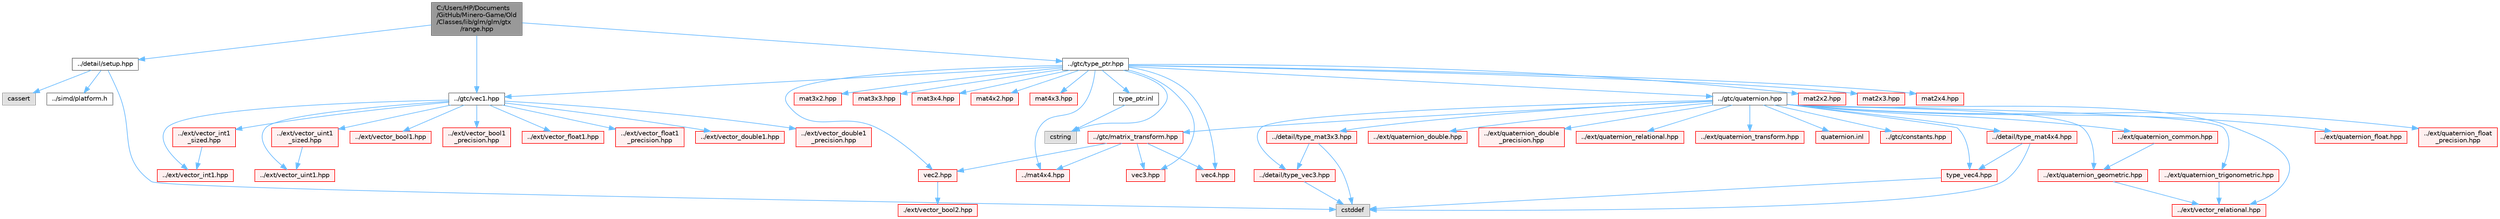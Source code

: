 digraph "C:/Users/HP/Documents/GitHub/Minero-Game/Old/Classes/lib/glm/glm/gtx/range.hpp"
{
 // LATEX_PDF_SIZE
  bgcolor="transparent";
  edge [fontname=Helvetica,fontsize=10,labelfontname=Helvetica,labelfontsize=10];
  node [fontname=Helvetica,fontsize=10,shape=box,height=0.2,width=0.4];
  Node1 [id="Node000001",label="C:/Users/HP/Documents\l/GitHub/Minero-Game/Old\l/Classes/lib/glm/glm/gtx\l/range.hpp",height=0.2,width=0.4,color="gray40", fillcolor="grey60", style="filled", fontcolor="black",tooltip=" "];
  Node1 -> Node2 [id="edge133_Node000001_Node000002",color="steelblue1",style="solid",tooltip=" "];
  Node2 [id="Node000002",label="../detail/setup.hpp",height=0.2,width=0.4,color="grey40", fillcolor="white", style="filled",URL="$_old_2_classes_2lib_2glm_2glm_2detail_2setup_8hpp.html",tooltip=" "];
  Node2 -> Node3 [id="edge134_Node000002_Node000003",color="steelblue1",style="solid",tooltip=" "];
  Node3 [id="Node000003",label="cassert",height=0.2,width=0.4,color="grey60", fillcolor="#E0E0E0", style="filled",tooltip=" "];
  Node2 -> Node4 [id="edge135_Node000002_Node000004",color="steelblue1",style="solid",tooltip=" "];
  Node4 [id="Node000004",label="cstddef",height=0.2,width=0.4,color="grey60", fillcolor="#E0E0E0", style="filled",tooltip=" "];
  Node2 -> Node5 [id="edge136_Node000002_Node000005",color="steelblue1",style="solid",tooltip=" "];
  Node5 [id="Node000005",label="../simd/platform.h",height=0.2,width=0.4,color="grey40", fillcolor="white", style="filled",URL="$_old_2_classes_2lib_2glm_2glm_2simd_2platform_8h.html",tooltip=" "];
  Node1 -> Node6 [id="edge137_Node000001_Node000006",color="steelblue1",style="solid",tooltip=" "];
  Node6 [id="Node000006",label="../gtc/type_ptr.hpp",height=0.2,width=0.4,color="grey40", fillcolor="white", style="filled",URL="$_old_2_classes_2lib_2glm_2glm_2gtc_2type__ptr_8hpp.html",tooltip=" "];
  Node6 -> Node7 [id="edge138_Node000006_Node000007",color="steelblue1",style="solid",tooltip=" "];
  Node7 [id="Node000007",label="../gtc/quaternion.hpp",height=0.2,width=0.4,color="grey40", fillcolor="white", style="filled",URL="$_old_2_classes_2lib_2glm_2glm_2gtc_2quaternion_8hpp.html",tooltip=" "];
  Node7 -> Node8 [id="edge139_Node000007_Node000008",color="steelblue1",style="solid",tooltip=" "];
  Node8 [id="Node000008",label="../gtc/constants.hpp",height=0.2,width=0.4,color="red", fillcolor="#FFF0F0", style="filled",URL="$_old_2_classes_2lib_2glm_2glm_2gtc_2constants_8hpp.html",tooltip=" "];
  Node7 -> Node13 [id="edge140_Node000007_Node000013",color="steelblue1",style="solid",tooltip=" "];
  Node13 [id="Node000013",label="../gtc/matrix_transform.hpp",height=0.2,width=0.4,color="red", fillcolor="#FFF0F0", style="filled",URL="$_old_2_classes_2lib_2glm_2glm_2gtc_2matrix__transform_8hpp.html",tooltip=" "];
  Node13 -> Node14 [id="edge141_Node000013_Node000014",color="steelblue1",style="solid",tooltip=" "];
  Node14 [id="Node000014",label="../mat4x4.hpp",height=0.2,width=0.4,color="red", fillcolor="#FFF0F0", style="filled",URL="$_old_2_classes_2lib_2glm_2glm_2mat4x4_8hpp.html",tooltip=" "];
  Node13 -> Node23 [id="edge142_Node000013_Node000023",color="steelblue1",style="solid",tooltip=" "];
  Node23 [id="Node000023",label="vec2.hpp",height=0.2,width=0.4,color="red", fillcolor="#FFF0F0", style="filled",URL="$_old_2_classes_2lib_2glm_2glm_2vec2_8hpp.html",tooltip=" "];
  Node23 -> Node24 [id="edge143_Node000023_Node000024",color="steelblue1",style="solid",tooltip=" "];
  Node24 [id="Node000024",label="./ext/vector_bool2.hpp",height=0.2,width=0.4,color="red", fillcolor="#FFF0F0", style="filled",URL="$_old_2_classes_2lib_2glm_2glm_2ext_2vector__bool2_8hpp.html",tooltip=" "];
  Node13 -> Node38 [id="edge144_Node000013_Node000038",color="steelblue1",style="solid",tooltip=" "];
  Node38 [id="Node000038",label="vec3.hpp",height=0.2,width=0.4,color="red", fillcolor="#FFF0F0", style="filled",URL="$_old_2_classes_2lib_2glm_2glm_2vec3_8hpp.html",tooltip=" "];
  Node13 -> Node51 [id="edge145_Node000013_Node000051",color="steelblue1",style="solid",tooltip=" "];
  Node51 [id="Node000051",label="vec4.hpp",height=0.2,width=0.4,color="red", fillcolor="#FFF0F0", style="filled",URL="$_old_2_classes_2lib_2glm_2glm_2vec4_8hpp.html",tooltip=" "];
  Node7 -> Node147 [id="edge146_Node000007_Node000147",color="steelblue1",style="solid",tooltip=" "];
  Node147 [id="Node000147",label="../ext/vector_relational.hpp",height=0.2,width=0.4,color="red", fillcolor="#FFF0F0", style="filled",URL="$_old_2_classes_2lib_2glm_2glm_2ext_2vector__relational_8hpp.html",tooltip=" "];
  Node7 -> Node150 [id="edge147_Node000007_Node000150",color="steelblue1",style="solid",tooltip=" "];
  Node150 [id="Node000150",label="../ext/quaternion_common.hpp",height=0.2,width=0.4,color="red", fillcolor="#FFF0F0", style="filled",URL="$_old_2_classes_2lib_2glm_2glm_2ext_2quaternion__common_8hpp.html",tooltip=" "];
  Node150 -> Node151 [id="edge148_Node000150_Node000151",color="steelblue1",style="solid",tooltip=" "];
  Node151 [id="Node000151",label="../ext/quaternion_geometric.hpp",height=0.2,width=0.4,color="red", fillcolor="#FFF0F0", style="filled",URL="$_old_2_classes_2lib_2glm_2glm_2ext_2quaternion__geometric_8hpp.html",tooltip=" "];
  Node151 -> Node147 [id="edge149_Node000151_Node000147",color="steelblue1",style="solid",tooltip=" "];
  Node7 -> Node155 [id="edge150_Node000007_Node000155",color="steelblue1",style="solid",tooltip=" "];
  Node155 [id="Node000155",label="../ext/quaternion_float.hpp",height=0.2,width=0.4,color="red", fillcolor="#FFF0F0", style="filled",URL="$_old_2_classes_2lib_2glm_2glm_2ext_2quaternion__float_8hpp.html",tooltip=" "];
  Node7 -> Node160 [id="edge151_Node000007_Node000160",color="steelblue1",style="solid",tooltip=" "];
  Node160 [id="Node000160",label="../ext/quaternion_float\l_precision.hpp",height=0.2,width=0.4,color="red", fillcolor="#FFF0F0", style="filled",URL="$_old_2_classes_2lib_2glm_2glm_2ext_2quaternion__float__precision_8hpp.html",tooltip=" "];
  Node7 -> Node161 [id="edge152_Node000007_Node000161",color="steelblue1",style="solid",tooltip=" "];
  Node161 [id="Node000161",label="../ext/quaternion_double.hpp",height=0.2,width=0.4,color="red", fillcolor="#FFF0F0", style="filled",URL="$_old_2_classes_2lib_2glm_2glm_2ext_2quaternion__double_8hpp.html",tooltip=" "];
  Node7 -> Node162 [id="edge153_Node000007_Node000162",color="steelblue1",style="solid",tooltip=" "];
  Node162 [id="Node000162",label="../ext/quaternion_double\l_precision.hpp",height=0.2,width=0.4,color="red", fillcolor="#FFF0F0", style="filled",URL="$_old_2_classes_2lib_2glm_2glm_2ext_2quaternion__double__precision_8hpp.html",tooltip=" "];
  Node7 -> Node157 [id="edge154_Node000007_Node000157",color="steelblue1",style="solid",tooltip=" "];
  Node157 [id="Node000157",label="../ext/quaternion_relational.hpp",height=0.2,width=0.4,color="red", fillcolor="#FFF0F0", style="filled",URL="$_old_2_classes_2lib_2glm_2glm_2ext_2quaternion__relational_8hpp.html",tooltip=" "];
  Node7 -> Node151 [id="edge155_Node000007_Node000151",color="steelblue1",style="solid",tooltip=" "];
  Node7 -> Node163 [id="edge156_Node000007_Node000163",color="steelblue1",style="solid",tooltip=" "];
  Node163 [id="Node000163",label="../ext/quaternion_trigonometric.hpp",height=0.2,width=0.4,color="red", fillcolor="#FFF0F0", style="filled",URL="$_old_2_classes_2lib_2glm_2glm_2ext_2quaternion__trigonometric_8hpp.html",tooltip=" "];
  Node163 -> Node147 [id="edge157_Node000163_Node000147",color="steelblue1",style="solid",tooltip=" "];
  Node7 -> Node165 [id="edge158_Node000007_Node000165",color="steelblue1",style="solid",tooltip=" "];
  Node165 [id="Node000165",label="../ext/quaternion_transform.hpp",height=0.2,width=0.4,color="red", fillcolor="#FFF0F0", style="filled",URL="$_old_2_classes_2lib_2glm_2glm_2ext_2quaternion__transform_8hpp.html",tooltip=" "];
  Node7 -> Node92 [id="edge159_Node000007_Node000092",color="steelblue1",style="solid",tooltip=" "];
  Node92 [id="Node000092",label="../detail/type_mat3x3.hpp",height=0.2,width=0.4,color="red", fillcolor="#FFF0F0", style="filled",URL="$_old_2_classes_2lib_2glm_2glm_2detail_2type__mat3x3_8hpp.html",tooltip=" "];
  Node92 -> Node40 [id="edge160_Node000092_Node000040",color="steelblue1",style="solid",tooltip=" "];
  Node40 [id="Node000040",label="../detail/type_vec3.hpp",height=0.2,width=0.4,color="red", fillcolor="#FFF0F0", style="filled",URL="$_old_2_classes_2lib_2glm_2glm_2detail_2type__vec3_8hpp.html",tooltip=" "];
  Node40 -> Node4 [id="edge161_Node000040_Node000004",color="steelblue1",style="solid",tooltip=" "];
  Node92 -> Node4 [id="edge162_Node000092_Node000004",color="steelblue1",style="solid",tooltip=" "];
  Node7 -> Node16 [id="edge163_Node000007_Node000016",color="steelblue1",style="solid",tooltip=" "];
  Node16 [id="Node000016",label="../detail/type_mat4x4.hpp",height=0.2,width=0.4,color="red", fillcolor="#FFF0F0", style="filled",URL="$_old_2_classes_2lib_2glm_2glm_2detail_2type__mat4x4_8hpp.html",tooltip=" "];
  Node16 -> Node17 [id="edge164_Node000016_Node000017",color="steelblue1",style="solid",tooltip=" "];
  Node17 [id="Node000017",label="type_vec4.hpp",height=0.2,width=0.4,color="red", fillcolor="#FFF0F0", style="filled",URL="$_old_2_classes_2lib_2glm_2glm_2detail_2type__vec4_8hpp.html",tooltip=" "];
  Node17 -> Node4 [id="edge165_Node000017_Node000004",color="steelblue1",style="solid",tooltip=" "];
  Node16 -> Node4 [id="edge166_Node000016_Node000004",color="steelblue1",style="solid",tooltip=" "];
  Node7 -> Node40 [id="edge167_Node000007_Node000040",color="steelblue1",style="solid",tooltip=" "];
  Node7 -> Node17 [id="edge168_Node000007_Node000017",color="steelblue1",style="solid",tooltip=" "];
  Node7 -> Node167 [id="edge169_Node000007_Node000167",color="steelblue1",style="solid",tooltip=" "];
  Node167 [id="Node000167",label="quaternion.inl",height=0.2,width=0.4,color="red", fillcolor="#FFF0F0", style="filled",URL="$_old_2_classes_2lib_2glm_2glm_2gtc_2quaternion_8inl.html",tooltip=" "];
  Node6 -> Node170 [id="edge170_Node000006_Node000170",color="steelblue1",style="solid",tooltip=" "];
  Node170 [id="Node000170",label="../gtc/vec1.hpp",height=0.2,width=0.4,color="grey40", fillcolor="white", style="filled",URL="$_old_2_classes_2lib_2glm_2glm_2gtc_2vec1_8hpp.html",tooltip=" "];
  Node170 -> Node171 [id="edge171_Node000170_Node000171",color="steelblue1",style="solid",tooltip=" "];
  Node171 [id="Node000171",label="../ext/vector_bool1.hpp",height=0.2,width=0.4,color="red", fillcolor="#FFF0F0", style="filled",URL="$_old_2_classes_2lib_2glm_2glm_2ext_2vector__bool1_8hpp.html",tooltip=" "];
  Node170 -> Node172 [id="edge172_Node000170_Node000172",color="steelblue1",style="solid",tooltip=" "];
  Node172 [id="Node000172",label="../ext/vector_bool1\l_precision.hpp",height=0.2,width=0.4,color="red", fillcolor="#FFF0F0", style="filled",URL="$_old_2_classes_2lib_2glm_2glm_2ext_2vector__bool1__precision_8hpp.html",tooltip=" "];
  Node170 -> Node173 [id="edge173_Node000170_Node000173",color="steelblue1",style="solid",tooltip=" "];
  Node173 [id="Node000173",label="../ext/vector_float1.hpp",height=0.2,width=0.4,color="red", fillcolor="#FFF0F0", style="filled",URL="$_old_2_classes_2lib_2glm_2glm_2ext_2vector__float1_8hpp.html",tooltip=" "];
  Node170 -> Node174 [id="edge174_Node000170_Node000174",color="steelblue1",style="solid",tooltip=" "];
  Node174 [id="Node000174",label="../ext/vector_float1\l_precision.hpp",height=0.2,width=0.4,color="red", fillcolor="#FFF0F0", style="filled",URL="$_old_2_classes_2lib_2glm_2glm_2ext_2vector__float1__precision_8hpp.html",tooltip=" "];
  Node170 -> Node175 [id="edge175_Node000170_Node000175",color="steelblue1",style="solid",tooltip=" "];
  Node175 [id="Node000175",label="../ext/vector_double1.hpp",height=0.2,width=0.4,color="red", fillcolor="#FFF0F0", style="filled",URL="$_old_2_classes_2lib_2glm_2glm_2ext_2vector__double1_8hpp.html",tooltip=" "];
  Node170 -> Node176 [id="edge176_Node000170_Node000176",color="steelblue1",style="solid",tooltip=" "];
  Node176 [id="Node000176",label="../ext/vector_double1\l_precision.hpp",height=0.2,width=0.4,color="red", fillcolor="#FFF0F0", style="filled",URL="$_old_2_classes_2lib_2glm_2glm_2ext_2vector__double1__precision_8hpp.html",tooltip=" "];
  Node170 -> Node177 [id="edge177_Node000170_Node000177",color="steelblue1",style="solid",tooltip=" "];
  Node177 [id="Node000177",label="../ext/vector_int1.hpp",height=0.2,width=0.4,color="red", fillcolor="#FFF0F0", style="filled",URL="$_old_2_classes_2lib_2glm_2glm_2ext_2vector__int1_8hpp.html",tooltip=" "];
  Node170 -> Node178 [id="edge178_Node000170_Node000178",color="steelblue1",style="solid",tooltip=" "];
  Node178 [id="Node000178",label="../ext/vector_int1\l_sized.hpp",height=0.2,width=0.4,color="red", fillcolor="#FFF0F0", style="filled",URL="$_old_2_classes_2lib_2glm_2glm_2ext_2vector__int1__sized_8hpp.html",tooltip=" "];
  Node178 -> Node177 [id="edge179_Node000178_Node000177",color="steelblue1",style="solid",tooltip=" "];
  Node170 -> Node179 [id="edge180_Node000170_Node000179",color="steelblue1",style="solid",tooltip=" "];
  Node179 [id="Node000179",label="../ext/vector_uint1.hpp",height=0.2,width=0.4,color="red", fillcolor="#FFF0F0", style="filled",URL="$_old_2_classes_2lib_2glm_2glm_2ext_2vector__uint1_8hpp.html",tooltip=" "];
  Node170 -> Node180 [id="edge181_Node000170_Node000180",color="steelblue1",style="solid",tooltip=" "];
  Node180 [id="Node000180",label="../ext/vector_uint1\l_sized.hpp",height=0.2,width=0.4,color="red", fillcolor="#FFF0F0", style="filled",URL="$_old_2_classes_2lib_2glm_2glm_2ext_2vector__uint1__sized_8hpp.html",tooltip=" "];
  Node180 -> Node179 [id="edge182_Node000180_Node000179",color="steelblue1",style="solid",tooltip=" "];
  Node6 -> Node23 [id="edge183_Node000006_Node000023",color="steelblue1",style="solid",tooltip=" "];
  Node6 -> Node38 [id="edge184_Node000006_Node000038",color="steelblue1",style="solid",tooltip=" "];
  Node6 -> Node51 [id="edge185_Node000006_Node000051",color="steelblue1",style="solid",tooltip=" "];
  Node6 -> Node62 [id="edge186_Node000006_Node000062",color="steelblue1",style="solid",tooltip=" "];
  Node62 [id="Node000062",label="mat2x2.hpp",height=0.2,width=0.4,color="red", fillcolor="#FFF0F0", style="filled",URL="$_old_2_classes_2lib_2glm_2glm_2mat2x2_8hpp.html",tooltip=" "];
  Node6 -> Node69 [id="edge187_Node000006_Node000069",color="steelblue1",style="solid",tooltip=" "];
  Node69 [id="Node000069",label="mat2x3.hpp",height=0.2,width=0.4,color="red", fillcolor="#FFF0F0", style="filled",URL="$_old_2_classes_2lib_2glm_2glm_2mat2x3_8hpp.html",tooltip=" "];
  Node6 -> Node76 [id="edge188_Node000006_Node000076",color="steelblue1",style="solid",tooltip=" "];
  Node76 [id="Node000076",label="mat2x4.hpp",height=0.2,width=0.4,color="red", fillcolor="#FFF0F0", style="filled",URL="$_old_2_classes_2lib_2glm_2glm_2mat2x4_8hpp.html",tooltip=" "];
  Node6 -> Node83 [id="edge189_Node000006_Node000083",color="steelblue1",style="solid",tooltip=" "];
  Node83 [id="Node000083",label="mat3x2.hpp",height=0.2,width=0.4,color="red", fillcolor="#FFF0F0", style="filled",URL="$_old_2_classes_2lib_2glm_2glm_2mat3x2_8hpp.html",tooltip=" "];
  Node6 -> Node90 [id="edge190_Node000006_Node000090",color="steelblue1",style="solid",tooltip=" "];
  Node90 [id="Node000090",label="mat3x3.hpp",height=0.2,width=0.4,color="red", fillcolor="#FFF0F0", style="filled",URL="$_old_2_classes_2lib_2glm_2glm_2mat3x3_8hpp.html",tooltip=" "];
  Node6 -> Node97 [id="edge191_Node000006_Node000097",color="steelblue1",style="solid",tooltip=" "];
  Node97 [id="Node000097",label="mat3x4.hpp",height=0.2,width=0.4,color="red", fillcolor="#FFF0F0", style="filled",URL="$_old_2_classes_2lib_2glm_2glm_2mat3x4_8hpp.html",tooltip=" "];
  Node6 -> Node104 [id="edge192_Node000006_Node000104",color="steelblue1",style="solid",tooltip=" "];
  Node104 [id="Node000104",label="mat4x2.hpp",height=0.2,width=0.4,color="red", fillcolor="#FFF0F0", style="filled",URL="$_old_2_classes_2lib_2glm_2glm_2mat4x2_8hpp.html",tooltip=" "];
  Node6 -> Node111 [id="edge193_Node000006_Node000111",color="steelblue1",style="solid",tooltip=" "];
  Node111 [id="Node000111",label="mat4x3.hpp",height=0.2,width=0.4,color="red", fillcolor="#FFF0F0", style="filled",URL="$_old_2_classes_2lib_2glm_2glm_2mat4x3_8hpp.html",tooltip=" "];
  Node6 -> Node14 [id="edge194_Node000006_Node000014",color="steelblue1",style="solid",tooltip=" "];
  Node6 -> Node181 [id="edge195_Node000006_Node000181",color="steelblue1",style="solid",tooltip=" "];
  Node181 [id="Node000181",label="cstring",height=0.2,width=0.4,color="grey60", fillcolor="#E0E0E0", style="filled",tooltip=" "];
  Node6 -> Node182 [id="edge196_Node000006_Node000182",color="steelblue1",style="solid",tooltip=" "];
  Node182 [id="Node000182",label="type_ptr.inl",height=0.2,width=0.4,color="grey40", fillcolor="white", style="filled",URL="$_old_2_classes_2lib_2glm_2glm_2gtc_2type__ptr_8inl.html",tooltip=" "];
  Node182 -> Node181 [id="edge197_Node000182_Node000181",color="steelblue1",style="solid",tooltip=" "];
  Node1 -> Node170 [id="edge198_Node000001_Node000170",color="steelblue1",style="solid",tooltip=" "];
}
